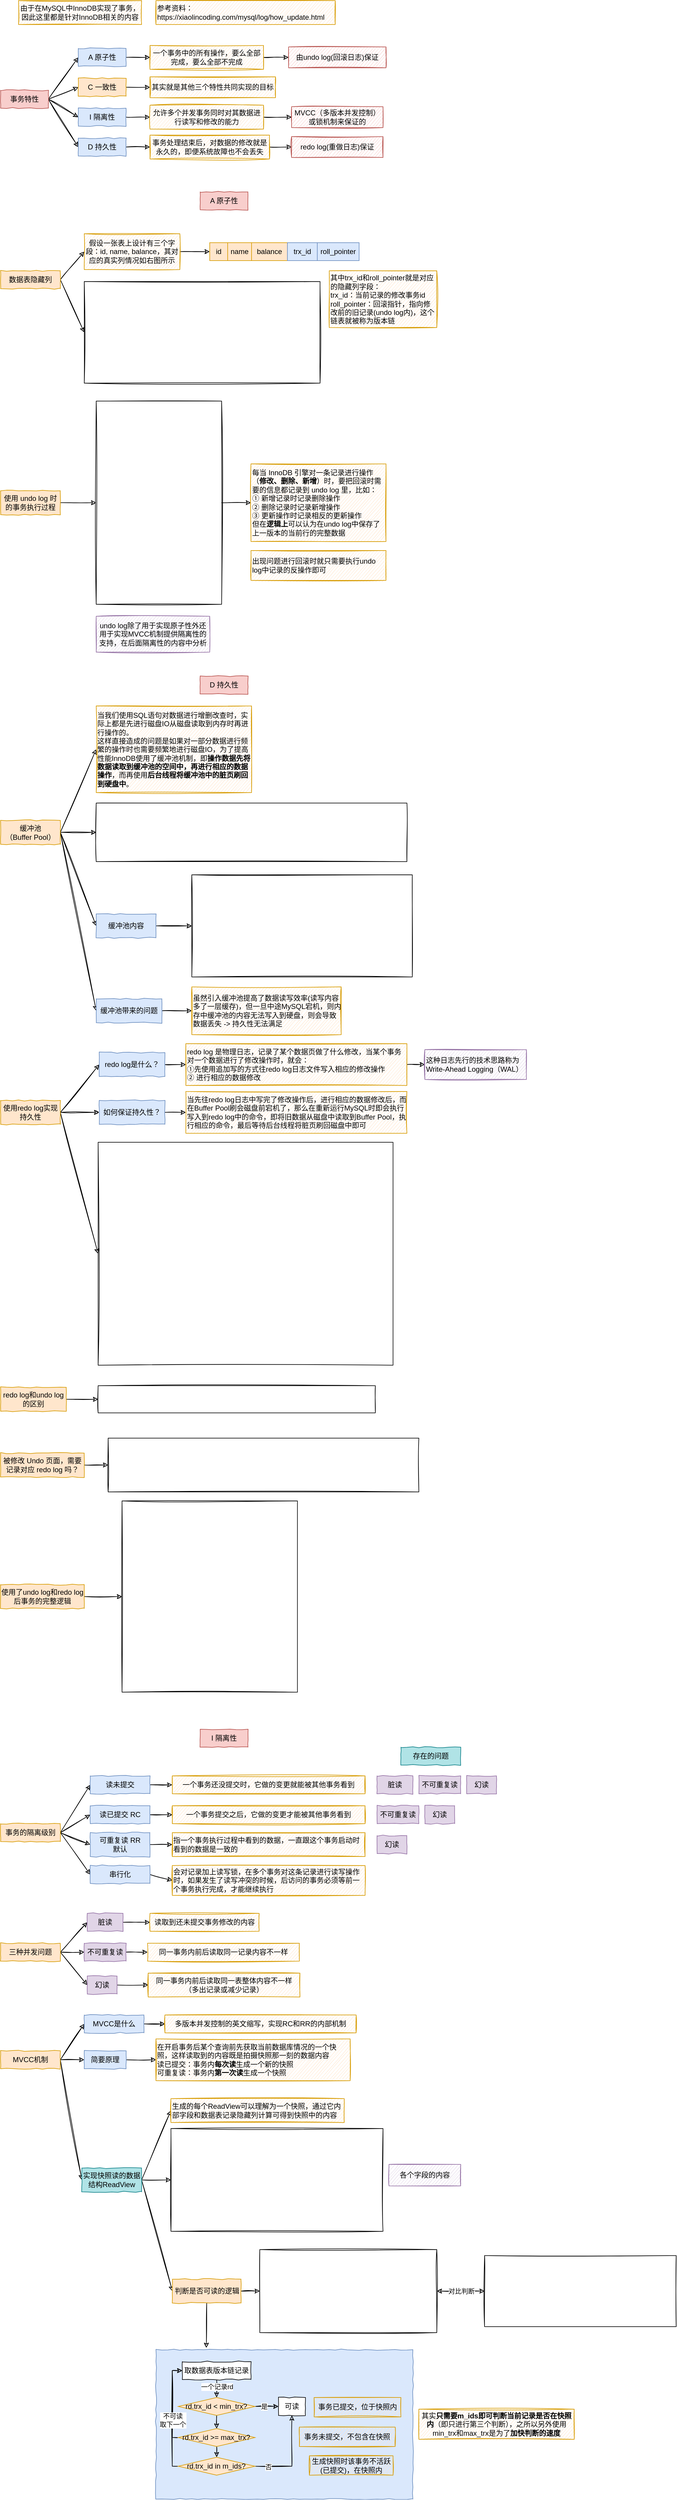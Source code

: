<mxfile>
    <diagram id="OZX5I6ocR80fXDLgr1LG" name="第 1 页">
        <mxGraphModel dx="968" dy="558" grid="1" gridSize="10" guides="1" tooltips="1" connect="1" arrows="1" fold="1" page="1" pageScale="1" pageWidth="827" pageHeight="1169" math="0" shadow="0">
            <root>
                <mxCell id="0"/>
                <mxCell id="1" parent="0"/>
                <mxCell id="164" value="" style="rounded=0;whiteSpace=wrap;html=1;comic=1;fillColor=#dae8fc;strokeColor=#6c8ebf;" vertex="1" parent="1">
                    <mxGeometry x="300" y="3960" width="430" height="250" as="geometry"/>
                </mxCell>
                <mxCell id="190" style="edgeStyle=orthogonalEdgeStyle;rounded=0;sketch=1;html=1;exitX=0;exitY=0.5;exitDx=0;exitDy=0;entryX=0;entryY=0.5;entryDx=0;entryDy=0;startArrow=none;startFill=0;" edge="1" parent="1" source="186" target="165">
                    <mxGeometry relative="1" as="geometry"/>
                </mxCell>
                <mxCell id="49" value="" style="shape=image;imageAspect=0;aspect=fixed;verticalLabelPosition=bottom;verticalAlign=top;comic=0;sketch=1;image=https://cdn.xiaolincoding.com/gh/xiaolincoder/mysql/how_update/%E7%89%88%E6%9C%AC%E9%93%BE.png;imageBorder=default;" vertex="1" parent="1">
                    <mxGeometry x="180" y="500" width="394.64" height="170" as="geometry"/>
                </mxCell>
                <mxCell id="8" style="edgeStyle=none;html=1;exitX=1;exitY=0.5;exitDx=0;exitDy=0;entryX=0;entryY=0.5;entryDx=0;entryDy=0;sketch=1;" edge="1" parent="1" source="2" target="4">
                    <mxGeometry relative="1" as="geometry"/>
                </mxCell>
                <mxCell id="9" style="edgeStyle=none;html=1;exitX=1;exitY=0.5;exitDx=0;exitDy=0;entryX=0;entryY=0.5;entryDx=0;entryDy=0;sketch=1;" edge="1" parent="1" source="2" target="5">
                    <mxGeometry relative="1" as="geometry"/>
                </mxCell>
                <mxCell id="10" style="edgeStyle=none;html=1;exitX=1;exitY=0.5;exitDx=0;exitDy=0;entryX=0;entryY=0.5;entryDx=0;entryDy=0;sketch=1;" edge="1" parent="1" source="2" target="6">
                    <mxGeometry relative="1" as="geometry"/>
                </mxCell>
                <mxCell id="11" style="edgeStyle=none;html=1;exitX=1;exitY=0.5;exitDx=0;exitDy=0;entryX=0;entryY=0.5;entryDx=0;entryDy=0;sketch=1;" edge="1" parent="1" source="2" target="7">
                    <mxGeometry relative="1" as="geometry"/>
                </mxCell>
                <mxCell id="2" value="事务特性" style="rounded=0;whiteSpace=wrap;html=1;comic=1;fillColor=#f8cecc;strokeColor=#b85450;" vertex="1" parent="1">
                    <mxGeometry x="40" y="180" width="80" height="30" as="geometry"/>
                </mxCell>
                <mxCell id="3" value="由于在MySQL中InnoDB实现了事务，因此这里都是针对InnoDB相关的内容" style="rounded=0;whiteSpace=wrap;html=1;comic=1;fillColor=#ffe6cc;strokeColor=#d79b00;sketch=1;" vertex="1" parent="1">
                    <mxGeometry x="70" y="30" width="206" height="40" as="geometry"/>
                </mxCell>
                <mxCell id="13" style="edgeStyle=none;html=1;exitX=1;exitY=0.5;exitDx=0;exitDy=0;entryX=0;entryY=0.5;entryDx=0;entryDy=0;sketch=1;" edge="1" parent="1" source="4" target="12">
                    <mxGeometry relative="1" as="geometry"/>
                </mxCell>
                <mxCell id="4" value="A 原子性" style="rounded=0;whiteSpace=wrap;html=1;comic=1;fillColor=#dae8fc;strokeColor=#6c8ebf;" vertex="1" parent="1">
                    <mxGeometry x="170" y="110" width="80" height="30" as="geometry"/>
                </mxCell>
                <mxCell id="17" style="edgeStyle=none;html=1;exitX=1;exitY=0.5;exitDx=0;exitDy=0;entryX=0;entryY=0.5;entryDx=0;entryDy=0;sketch=1;" edge="1" parent="1" source="5" target="16">
                    <mxGeometry relative="1" as="geometry"/>
                </mxCell>
                <mxCell id="5" value="C 一致性" style="rounded=0;whiteSpace=wrap;html=1;comic=1;fillColor=#ffe6cc;strokeColor=#d79b00;" vertex="1" parent="1">
                    <mxGeometry x="170" y="160" width="80" height="30" as="geometry"/>
                </mxCell>
                <mxCell id="19" style="edgeStyle=none;html=1;exitX=1;exitY=0.5;exitDx=0;exitDy=0;entryX=0;entryY=0.5;entryDx=0;entryDy=0;sketch=1;" edge="1" parent="1" source="6" target="18">
                    <mxGeometry relative="1" as="geometry"/>
                </mxCell>
                <mxCell id="6" value="I 隔离性" style="rounded=0;whiteSpace=wrap;html=1;comic=1;fillColor=#dae8fc;strokeColor=#6c8ebf;" vertex="1" parent="1">
                    <mxGeometry x="170" y="210" width="80" height="30" as="geometry"/>
                </mxCell>
                <mxCell id="23" style="edgeStyle=none;sketch=1;html=1;exitX=1;exitY=0.5;exitDx=0;exitDy=0;entryX=0;entryY=0.5;entryDx=0;entryDy=0;" edge="1" parent="1" source="7" target="22">
                    <mxGeometry relative="1" as="geometry"/>
                </mxCell>
                <mxCell id="7" value="D 持久性" style="rounded=0;whiteSpace=wrap;html=1;comic=1;fillColor=#dae8fc;strokeColor=#6c8ebf;" vertex="1" parent="1">
                    <mxGeometry x="170" y="260" width="80" height="30" as="geometry"/>
                </mxCell>
                <mxCell id="15" style="edgeStyle=none;html=1;exitX=1;exitY=0.5;exitDx=0;exitDy=0;entryX=0;entryY=0.5;entryDx=0;entryDy=0;sketch=1;" edge="1" parent="1" source="12" target="14">
                    <mxGeometry relative="1" as="geometry"/>
                </mxCell>
                <mxCell id="12" value="一个事务中的所有操作，要么全部完成，要么全部不完成" style="rounded=0;whiteSpace=wrap;html=1;comic=1;fillColor=#ffe6cc;strokeColor=#d79b00;sketch=1;" vertex="1" parent="1">
                    <mxGeometry x="290" y="105" width="190" height="40" as="geometry"/>
                </mxCell>
                <mxCell id="14" value="由undo log(回滚日志)保证" style="rounded=0;whiteSpace=wrap;html=1;comic=1;fillColor=#f8cecc;strokeColor=#b85450;sketch=1;" vertex="1" parent="1">
                    <mxGeometry x="522" y="107.5" width="163" height="35" as="geometry"/>
                </mxCell>
                <mxCell id="16" value="其实就是其他三个特性共同实现的目标" style="rounded=0;whiteSpace=wrap;html=1;comic=1;fillColor=#ffe6cc;strokeColor=#d79b00;sketch=1;" vertex="1" parent="1">
                    <mxGeometry x="290" y="157.5" width="210" height="35" as="geometry"/>
                </mxCell>
                <mxCell id="21" style="edgeStyle=none;sketch=1;html=1;exitX=1;exitY=0.5;exitDx=0;exitDy=0;entryX=0;entryY=0.5;entryDx=0;entryDy=0;" edge="1" parent="1" source="18" target="20">
                    <mxGeometry relative="1" as="geometry"/>
                </mxCell>
                <mxCell id="18" value="允许多个并发事务同时对其数据进行读写和修改的能力" style="rounded=0;whiteSpace=wrap;html=1;comic=1;fillColor=#ffe6cc;strokeColor=#d79b00;sketch=1;" vertex="1" parent="1">
                    <mxGeometry x="290" y="205" width="190" height="40" as="geometry"/>
                </mxCell>
                <mxCell id="20" value="MVCC（多版本并发控制） 或锁机制来保证的" style="rounded=0;whiteSpace=wrap;html=1;comic=1;fillColor=#f8cecc;strokeColor=#b85450;sketch=1;" vertex="1" parent="1">
                    <mxGeometry x="527" y="207.5" width="153" height="35" as="geometry"/>
                </mxCell>
                <mxCell id="25" style="edgeStyle=none;sketch=1;html=1;exitX=1;exitY=0.5;exitDx=0;exitDy=0;entryX=0;entryY=0.5;entryDx=0;entryDy=0;" edge="1" parent="1" source="22" target="24">
                    <mxGeometry relative="1" as="geometry"/>
                </mxCell>
                <mxCell id="22" value="事务处理结束后，对数据的修改就是永久的，即便系统故障也不会丢失" style="rounded=0;whiteSpace=wrap;html=1;comic=1;fillColor=#ffe6cc;strokeColor=#d79b00;sketch=1;" vertex="1" parent="1">
                    <mxGeometry x="290" y="255" width="200" height="40" as="geometry"/>
                </mxCell>
                <mxCell id="24" value="redo log(重做日志)保证" style="rounded=0;whiteSpace=wrap;html=1;comic=1;fillColor=#f8cecc;strokeColor=#b85450;sketch=1;" vertex="1" parent="1">
                    <mxGeometry x="527" y="257.5" width="153" height="35" as="geometry"/>
                </mxCell>
                <mxCell id="27" value="A 原子性" style="rounded=0;whiteSpace=wrap;html=1;comic=1;fillColor=#f8cecc;strokeColor=#b85450;" vertex="1" parent="1">
                    <mxGeometry x="374" y="350" width="80" height="30" as="geometry"/>
                </mxCell>
                <mxCell id="30" style="edgeStyle=none;sketch=1;html=1;exitX=1;exitY=0.5;exitDx=0;exitDy=0;entryX=0;entryY=0.5;entryDx=0;entryDy=0;" edge="1" parent="1" source="28" target="29">
                    <mxGeometry relative="1" as="geometry"/>
                </mxCell>
                <mxCell id="50" style="edgeStyle=none;sketch=1;html=1;exitX=1;exitY=0.5;exitDx=0;exitDy=0;entryX=0;entryY=0.5;entryDx=0;entryDy=0;" edge="1" parent="1" source="28" target="49">
                    <mxGeometry relative="1" as="geometry"/>
                </mxCell>
                <mxCell id="28" value="数据表隐藏列" style="rounded=0;whiteSpace=wrap;html=1;comic=1;fillColor=#ffe6cc;strokeColor=#d79b00;" vertex="1" parent="1">
                    <mxGeometry x="40" y="482" width="100" height="30" as="geometry"/>
                </mxCell>
                <mxCell id="37" style="edgeStyle=none;sketch=1;html=1;exitX=1;exitY=0.5;exitDx=0;exitDy=0;entryX=0;entryY=0.5;entryDx=0;entryDy=0;" edge="1" parent="1" source="29" target="32">
                    <mxGeometry relative="1" as="geometry"/>
                </mxCell>
                <mxCell id="29" value="假设一张表上设计有三个字段：id, name, balance，其对应的真实列情况如右图所示" style="rounded=0;whiteSpace=wrap;html=1;comic=1;fillColor=#ffe6cc;strokeColor=#d79b00;sketch=1;" vertex="1" parent="1">
                    <mxGeometry x="180" y="420" width="160" height="60" as="geometry"/>
                </mxCell>
                <mxCell id="38" value="其中trx_id和roll_pointer就是对应的隐藏列字段：&lt;br&gt;trx_id：当前记录的修改事务id&lt;br&gt;roll_pointer：回滚指针，指向修改前的旧记录(undo log内)，这个链表就被称为版本链" style="rounded=0;whiteSpace=wrap;html=1;comic=1;fillColor=#ffe6cc;strokeColor=#d79b00;sketch=1;align=left;" vertex="1" parent="1">
                    <mxGeometry x="590" y="482" width="180" height="95" as="geometry"/>
                </mxCell>
                <mxCell id="39" value="" style="group" vertex="1" connectable="0" parent="1">
                    <mxGeometry x="390" y="435" width="250" height="30" as="geometry"/>
                </mxCell>
                <mxCell id="31" value="" style="rounded=0;whiteSpace=wrap;html=1;comic=0;" vertex="1" parent="39">
                    <mxGeometry width="250" height="30" as="geometry"/>
                </mxCell>
                <mxCell id="32" value="id" style="rounded=0;whiteSpace=wrap;html=1;comic=0;fillColor=#ffe6cc;strokeColor=#d79b00;" vertex="1" parent="39">
                    <mxGeometry width="30" height="30" as="geometry"/>
                </mxCell>
                <mxCell id="33" value="name" style="rounded=0;whiteSpace=wrap;html=1;comic=0;fillColor=#ffe6cc;strokeColor=#d79b00;" vertex="1" parent="39">
                    <mxGeometry x="30" width="40" height="30" as="geometry"/>
                </mxCell>
                <mxCell id="34" value="balance" style="rounded=0;whiteSpace=wrap;html=1;comic=0;fillColor=#ffe6cc;strokeColor=#d79b00;" vertex="1" parent="39">
                    <mxGeometry x="70" width="60" height="30" as="geometry"/>
                </mxCell>
                <mxCell id="35" value="trx_id" style="rounded=0;whiteSpace=wrap;html=1;comic=0;fillColor=#dae8fc;strokeColor=#6c8ebf;" vertex="1" parent="39">
                    <mxGeometry x="130" width="50" height="30" as="geometry"/>
                </mxCell>
                <mxCell id="36" value="roll_pointer" style="rounded=0;whiteSpace=wrap;html=1;comic=0;fillColor=#dae8fc;strokeColor=#6c8ebf;" vertex="1" parent="39">
                    <mxGeometry x="180" width="70" height="30" as="geometry"/>
                </mxCell>
                <mxCell id="55" style="edgeStyle=none;sketch=1;html=1;exitX=1;exitY=0.5;exitDx=0;exitDy=0;entryX=0;entryY=0.5;entryDx=0;entryDy=0;" edge="1" parent="1" source="47" target="54">
                    <mxGeometry relative="1" as="geometry"/>
                </mxCell>
                <mxCell id="47" value="" style="shape=image;imageAspect=0;aspect=fixed;verticalLabelPosition=bottom;verticalAlign=top;comic=0;sketch=1;image=https://codereaper-image-bed.oss-cn-shenzhen.aliyuncs.com/img/image-20220721004758597.png;imageBorder=default;" vertex="1" parent="1">
                    <mxGeometry x="200" y="700" width="209.88" height="340" as="geometry"/>
                </mxCell>
                <mxCell id="52" style="edgeStyle=none;sketch=1;html=1;exitX=1;exitY=0.5;exitDx=0;exitDy=0;entryX=0;entryY=0.5;entryDx=0;entryDy=0;" edge="1" parent="1" source="51" target="47">
                    <mxGeometry relative="1" as="geometry"/>
                </mxCell>
                <mxCell id="51" value="使用 undo log 时的事务执行过程" style="rounded=0;whiteSpace=wrap;html=1;comic=1;fillColor=#ffe6cc;strokeColor=#d79b00;" vertex="1" parent="1">
                    <mxGeometry x="40" y="850" width="100" height="40" as="geometry"/>
                </mxCell>
                <mxCell id="53" value="参考资料：https://xiaolincoding.com/mysql/log/how_update.html" style="rounded=0;whiteSpace=wrap;html=1;comic=1;fillColor=#ffe6cc;strokeColor=#d79b00;sketch=1;align=left;" vertex="1" parent="1">
                    <mxGeometry x="300" y="30" width="300" height="40" as="geometry"/>
                </mxCell>
                <mxCell id="54" value="每当 InnoDB 引擎对一条记录进行操作（&lt;b&gt;修改、删除、新增&lt;/b&gt;）时，要把回滚时需要的信息都记录到 undo log 里，比如：&lt;br&gt;① 新增记录时记录删除操作&lt;br&gt;② 删除记录时记录新增操作&lt;br&gt;③ 更新操作时记录相反的更新操作&lt;br&gt;但在&lt;b&gt;逻辑上&lt;/b&gt;可以认为在undo log中保存了上一版本的当前行的完整数据" style="rounded=0;whiteSpace=wrap;html=1;comic=1;fillColor=#ffe6cc;strokeColor=#d79b00;sketch=1;align=left;" vertex="1" parent="1">
                    <mxGeometry x="459" y="805" width="226" height="130" as="geometry"/>
                </mxCell>
                <mxCell id="56" value="出现问题进行回滚时就只需要执行undo log中记录的反操作即可" style="rounded=0;whiteSpace=wrap;html=1;comic=1;fillColor=#ffe6cc;strokeColor=#d79b00;sketch=1;align=left;" vertex="1" parent="1">
                    <mxGeometry x="459" y="950" width="226" height="50" as="geometry"/>
                </mxCell>
                <mxCell id="57" value="undo log除了用于实现原子性外还用于实现MVCC机制提供隔离性的支持，在后面隔离性的内容中分析" style="rounded=0;whiteSpace=wrap;html=1;comic=1;fillColor=#e1d5e7;strokeColor=#9673a6;sketch=1;" vertex="1" parent="1">
                    <mxGeometry x="200" y="1060" width="190" height="60" as="geometry"/>
                </mxCell>
                <mxCell id="58" value="D 持久性" style="rounded=0;whiteSpace=wrap;html=1;comic=1;fillColor=#f8cecc;strokeColor=#b85450;" vertex="1" parent="1">
                    <mxGeometry x="374" y="1160" width="80" height="30" as="geometry"/>
                </mxCell>
                <mxCell id="61" style="edgeStyle=none;sketch=1;html=1;exitX=1;exitY=0.5;exitDx=0;exitDy=0;entryX=0;entryY=0.5;entryDx=0;entryDy=0;" edge="1" parent="1" source="59" target="60">
                    <mxGeometry relative="1" as="geometry"/>
                </mxCell>
                <mxCell id="63" style="edgeStyle=none;sketch=1;html=1;exitX=1;exitY=0.5;exitDx=0;exitDy=0;entryX=0;entryY=0.5;entryDx=0;entryDy=0;" edge="1" parent="1" source="59" target="62">
                    <mxGeometry relative="1" as="geometry"/>
                </mxCell>
                <mxCell id="66" style="edgeStyle=none;sketch=1;html=1;exitX=1;exitY=0.5;exitDx=0;exitDy=0;entryX=0;entryY=0.5;entryDx=0;entryDy=0;" edge="1" parent="1" source="59" target="67">
                    <mxGeometry relative="1" as="geometry">
                        <mxPoint x="200" y="1578" as="targetPoint"/>
                    </mxGeometry>
                </mxCell>
                <mxCell id="71" style="edgeStyle=none;sketch=1;html=1;exitX=1;exitY=0.5;exitDx=0;exitDy=0;entryX=0;entryY=0.5;entryDx=0;entryDy=0;" edge="1" parent="1" source="59" target="70">
                    <mxGeometry relative="1" as="geometry"/>
                </mxCell>
                <mxCell id="59" value="缓冲池&lt;br&gt;（Buffer Pool）" style="rounded=0;whiteSpace=wrap;html=1;comic=1;fillColor=#ffe6cc;strokeColor=#d79b00;" vertex="1" parent="1">
                    <mxGeometry x="40" y="1401.5" width="100" height="40" as="geometry"/>
                </mxCell>
                <mxCell id="60" value="当我们使用SQL语句对数据进行增删改查时，实际上都是先进行磁盘IO从磁盘读取到内存时再进行操作的。&lt;br&gt;这样直接造成的问题是如果对一部分数据进行频繁的操作时也需要频繁地进行磁盘IO，为了提高性能InnoDB使用了缓冲池机制，即&lt;b&gt;操作数据先将数据读取到缓冲池的空间中，再进行相应的数据操作&lt;/b&gt;，而再使用&lt;b&gt;后台线程将缓冲池中的脏页刷回到硬盘中&lt;/b&gt;。" style="rounded=0;whiteSpace=wrap;html=1;comic=1;fillColor=#ffe6cc;strokeColor=#d79b00;align=left;sketch=1;" vertex="1" parent="1">
                    <mxGeometry x="200" y="1210" width="260" height="145" as="geometry"/>
                </mxCell>
                <mxCell id="62" value="" style="shape=image;imageAspect=0;aspect=fixed;verticalLabelPosition=bottom;verticalAlign=top;comic=0;sketch=1;image=https://codereaper-image-bed.oss-cn-shenzhen.aliyuncs.com/img/image-20220721011044182.png;imageBorder=default;" vertex="1" parent="1">
                    <mxGeometry x="200" y="1372.5" width="520" height="98" as="geometry"/>
                </mxCell>
                <mxCell id="69" style="edgeStyle=none;sketch=1;html=1;exitX=1;exitY=0.5;exitDx=0;exitDy=0;entryX=0;entryY=0.5;entryDx=0;entryDy=0;" edge="1" parent="1" source="67" target="68">
                    <mxGeometry relative="1" as="geometry"/>
                </mxCell>
                <mxCell id="67" value="缓冲池内容" style="rounded=0;whiteSpace=wrap;html=1;comic=1;fillColor=#dae8fc;strokeColor=#6c8ebf;" vertex="1" parent="1">
                    <mxGeometry x="200" y="1558" width="100" height="40" as="geometry"/>
                </mxCell>
                <mxCell id="68" value="" style="shape=image;imageAspect=0;aspect=fixed;verticalLabelPosition=bottom;verticalAlign=top;comic=0;sketch=1;image=https://codereaper-image-bed.oss-cn-shenzhen.aliyuncs.com/img/image-20220721011521886.png;imageBorder=default;" vertex="1" parent="1">
                    <mxGeometry x="360" y="1492.5" width="368.96" height="171" as="geometry"/>
                </mxCell>
                <mxCell id="73" style="edgeStyle=none;sketch=1;html=1;exitX=1;exitY=0.5;exitDx=0;exitDy=0;entryX=0;entryY=0.5;entryDx=0;entryDy=0;" edge="1" parent="1" source="70" target="72">
                    <mxGeometry relative="1" as="geometry"/>
                </mxCell>
                <mxCell id="70" value="缓冲池带来的问题" style="rounded=0;whiteSpace=wrap;html=1;comic=1;fillColor=#dae8fc;strokeColor=#6c8ebf;" vertex="1" parent="1">
                    <mxGeometry x="200" y="1700" width="110" height="40" as="geometry"/>
                </mxCell>
                <mxCell id="72" value="虽然引入缓冲池提高了数据读写效率(读写内容多了一层缓存)，但一旦中途MySQL宕机，则内存中缓冲池的内容无法写入到硬盘，则会导致数据丢失 -&amp;gt; 持久性无法满足" style="rounded=0;whiteSpace=wrap;html=1;comic=1;fillColor=#ffe6cc;strokeColor=#d79b00;align=left;sketch=1;" vertex="1" parent="1">
                    <mxGeometry x="360" y="1680" width="250" height="80" as="geometry"/>
                </mxCell>
                <mxCell id="76" style="edgeStyle=none;sketch=1;html=1;exitX=1;exitY=0.5;exitDx=0;exitDy=0;entryX=0;entryY=0.5;entryDx=0;entryDy=0;" edge="1" parent="1" source="74" target="75">
                    <mxGeometry relative="1" as="geometry"/>
                </mxCell>
                <mxCell id="80" style="edgeStyle=none;sketch=1;html=1;exitX=1;exitY=0.5;exitDx=0;exitDy=0;entryX=0;entryY=0.5;entryDx=0;entryDy=0;" edge="1" parent="1" source="74" target="79">
                    <mxGeometry relative="1" as="geometry"/>
                </mxCell>
                <mxCell id="88" style="edgeStyle=none;sketch=1;html=1;exitX=1;exitY=0.5;exitDx=0;exitDy=0;entryX=0;entryY=0.5;entryDx=0;entryDy=0;" edge="1" parent="1" source="74" target="86">
                    <mxGeometry relative="1" as="geometry"/>
                </mxCell>
                <mxCell id="74" value="使用redo log实现持久性" style="rounded=0;whiteSpace=wrap;html=1;comic=1;fillColor=#ffe6cc;strokeColor=#d79b00;" vertex="1" parent="1">
                    <mxGeometry x="40" y="1870" width="100" height="40" as="geometry"/>
                </mxCell>
                <mxCell id="78" style="edgeStyle=none;sketch=1;html=1;exitX=1;exitY=0.5;exitDx=0;exitDy=0;entryX=0;entryY=0.5;entryDx=0;entryDy=0;" edge="1" parent="1" source="75" target="77">
                    <mxGeometry relative="1" as="geometry"/>
                </mxCell>
                <mxCell id="75" value="redo log是什么？" style="rounded=0;whiteSpace=wrap;html=1;comic=1;fillColor=#dae8fc;strokeColor=#6c8ebf;" vertex="1" parent="1">
                    <mxGeometry x="205" y="1790" width="110" height="40" as="geometry"/>
                </mxCell>
                <mxCell id="97" style="edgeStyle=none;sketch=1;html=1;exitX=1;exitY=0.5;exitDx=0;exitDy=0;entryX=0;entryY=0.5;entryDx=0;entryDy=0;" edge="1" parent="1" source="77" target="96">
                    <mxGeometry relative="1" as="geometry"/>
                </mxCell>
                <mxCell id="77" value="redo log 是物理日志，记录了某个数据页做了什么修改，当某个事务对一个数据进行了修改操作时，就会：&lt;br&gt;①先使用追加写的方式往redo log日志文件写入相应的修改操作&lt;br&gt;② 进行相应的数据修改" style="rounded=0;whiteSpace=wrap;html=1;comic=1;fillColor=#ffe6cc;strokeColor=#d79b00;sketch=1;align=left;" vertex="1" parent="1">
                    <mxGeometry x="350" y="1775" width="370" height="70" as="geometry"/>
                </mxCell>
                <mxCell id="82" style="edgeStyle=none;sketch=1;html=1;exitX=1;exitY=0.5;exitDx=0;exitDy=0;entryX=0;entryY=0.5;entryDx=0;entryDy=0;" edge="1" parent="1" source="79" target="81">
                    <mxGeometry relative="1" as="geometry"/>
                </mxCell>
                <mxCell id="79" value="如何保证持久性？" style="rounded=0;whiteSpace=wrap;html=1;comic=1;fillColor=#dae8fc;strokeColor=#6c8ebf;" vertex="1" parent="1">
                    <mxGeometry x="205" y="1870" width="110" height="40" as="geometry"/>
                </mxCell>
                <mxCell id="81" value="当先往redo log日志中写完了修改操作后，进行相应的数据修改后，而在Buffer Pool刷会磁盘前宕机了，那么在重新运行MySQL时即会执行写入到redo log中的命令，即将旧数据从磁盘中读取到Buffer Pool，执行相应的命令，最后等待后台线程将脏页刷回磁盘中即可" style="rounded=0;whiteSpace=wrap;html=1;comic=1;fillColor=#ffe6cc;strokeColor=#d79b00;sketch=1;align=left;" vertex="1" parent="1">
                    <mxGeometry x="350" y="1855" width="370" height="70" as="geometry"/>
                </mxCell>
                <mxCell id="86" value="" style="shape=image;imageAspect=0;aspect=fixed;verticalLabelPosition=bottom;verticalAlign=top;comic=0;sketch=1;image=https://codereaper-image-bed.oss-cn-shenzhen.aliyuncs.com/img/image-20220721012821093.png;imageBorder=default;" vertex="1" parent="1">
                    <mxGeometry x="203.23" y="1940" width="493.54" height="373" as="geometry"/>
                </mxCell>
                <mxCell id="92" style="edgeStyle=none;sketch=1;html=1;exitX=1;exitY=0.5;exitDx=0;exitDy=0;entryX=0;entryY=0.5;entryDx=0;entryDy=0;" edge="1" parent="1" source="89" target="91">
                    <mxGeometry relative="1" as="geometry"/>
                </mxCell>
                <mxCell id="89" value="redo log和undo log的区别" style="rounded=0;whiteSpace=wrap;html=1;comic=1;fillColor=#ffe6cc;strokeColor=#d79b00;" vertex="1" parent="1">
                    <mxGeometry x="40" y="2350" width="110" height="40" as="geometry"/>
                </mxCell>
                <mxCell id="91" value="" style="shape=image;imageAspect=0;aspect=fixed;verticalLabelPosition=bottom;verticalAlign=top;comic=0;sketch=1;image=https://codereaper-image-bed.oss-cn-shenzhen.aliyuncs.com/img/image-20220721013224116.png;imageBorder=default;" vertex="1" parent="1">
                    <mxGeometry x="203.23" y="2347.25" width="463.92" height="45.5" as="geometry"/>
                </mxCell>
                <mxCell id="95" style="edgeStyle=none;sketch=1;html=1;exitX=1;exitY=0.5;exitDx=0;exitDy=0;entryX=0;entryY=0.5;entryDx=0;entryDy=0;" edge="1" parent="1" source="93" target="94">
                    <mxGeometry relative="1" as="geometry"/>
                </mxCell>
                <mxCell id="93" value="被修改 Undo 页面，需要记录对应 redo log 吗？" style="rounded=0;whiteSpace=wrap;html=1;comic=1;fillColor=#ffe6cc;strokeColor=#d79b00;" vertex="1" parent="1">
                    <mxGeometry x="40" y="2460" width="140" height="40" as="geometry"/>
                </mxCell>
                <mxCell id="94" value="" style="shape=image;imageAspect=0;aspect=fixed;verticalLabelPosition=bottom;verticalAlign=top;comic=0;sketch=1;image=https://codereaper-image-bed.oss-cn-shenzhen.aliyuncs.com/img/image-20220721013447257.png;imageBorder=default;" vertex="1" parent="1">
                    <mxGeometry x="220" y="2435" width="520" height="90" as="geometry"/>
                </mxCell>
                <mxCell id="96" value="这种日志先行的技术思路称为Write-Ahead Logging（WAL）" style="rounded=0;whiteSpace=wrap;html=1;comic=1;fillColor=#e1d5e7;strokeColor=#9673a6;sketch=1;align=left;" vertex="1" parent="1">
                    <mxGeometry x="750" y="1785" width="170" height="50" as="geometry"/>
                </mxCell>
                <mxCell id="98" value="" style="shape=image;imageAspect=0;aspect=fixed;verticalLabelPosition=bottom;verticalAlign=top;comic=0;sketch=1;image=https://codereaper-image-bed.oss-cn-shenzhen.aliyuncs.com/img/image-20220721013740082.png;imageBorder=default;" vertex="1" parent="1">
                    <mxGeometry x="243.24" y="2540" width="293.53" height="320" as="geometry"/>
                </mxCell>
                <mxCell id="100" style="edgeStyle=none;sketch=1;html=1;exitX=1;exitY=0.5;exitDx=0;exitDy=0;entryX=0;entryY=0.5;entryDx=0;entryDy=0;" edge="1" parent="1" source="99" target="98">
                    <mxGeometry relative="1" as="geometry"/>
                </mxCell>
                <mxCell id="99" value="使用了undo log和redo log后事务的完整逻辑" style="rounded=0;whiteSpace=wrap;html=1;comic=1;fillColor=#ffe6cc;strokeColor=#d79b00;" vertex="1" parent="1">
                    <mxGeometry x="40" y="2680" width="140" height="40" as="geometry"/>
                </mxCell>
                <mxCell id="101" value="I 隔离性" style="rounded=0;whiteSpace=wrap;html=1;comic=1;fillColor=#f8cecc;strokeColor=#b85450;" vertex="1" parent="1">
                    <mxGeometry x="374" y="2922" width="80" height="30" as="geometry"/>
                </mxCell>
                <mxCell id="107" style="edgeStyle=none;sketch=1;html=1;exitX=1;exitY=0.5;exitDx=0;exitDy=0;entryX=0;entryY=0.5;entryDx=0;entryDy=0;" edge="1" parent="1" source="102" target="103">
                    <mxGeometry relative="1" as="geometry"/>
                </mxCell>
                <mxCell id="108" style="edgeStyle=none;sketch=1;html=1;exitX=1;exitY=0.5;exitDx=0;exitDy=0;entryX=0;entryY=0.5;entryDx=0;entryDy=0;" edge="1" parent="1" source="102" target="104">
                    <mxGeometry relative="1" as="geometry"/>
                </mxCell>
                <mxCell id="109" style="edgeStyle=none;sketch=1;html=1;exitX=1;exitY=0.5;exitDx=0;exitDy=0;entryX=0;entryY=0.5;entryDx=0;entryDy=0;" edge="1" parent="1" source="102" target="105">
                    <mxGeometry relative="1" as="geometry"/>
                </mxCell>
                <mxCell id="110" style="edgeStyle=none;sketch=1;html=1;exitX=1;exitY=0.5;exitDx=0;exitDy=0;entryX=0;entryY=0.5;entryDx=0;entryDy=0;" edge="1" parent="1" source="102" target="106">
                    <mxGeometry relative="1" as="geometry"/>
                </mxCell>
                <mxCell id="102" value="&lt;div&gt;事务的隔离级别&lt;/div&gt;" style="rounded=0;whiteSpace=wrap;html=1;comic=1;fillColor=#ffe6cc;strokeColor=#d79b00;" vertex="1" parent="1">
                    <mxGeometry x="40" y="3080" width="100" height="30" as="geometry"/>
                </mxCell>
                <mxCell id="112" style="edgeStyle=none;sketch=1;html=1;exitX=1;exitY=0.5;exitDx=0;exitDy=0;entryX=0;entryY=0.5;entryDx=0;entryDy=0;" edge="1" parent="1" source="103" target="111">
                    <mxGeometry relative="1" as="geometry"/>
                </mxCell>
                <mxCell id="103" value="&lt;div&gt;读未提交&lt;/div&gt;" style="rounded=0;whiteSpace=wrap;html=1;comic=1;fillColor=#dae8fc;strokeColor=#6c8ebf;" vertex="1" parent="1">
                    <mxGeometry x="190" y="3000" width="100" height="30" as="geometry"/>
                </mxCell>
                <mxCell id="114" style="edgeStyle=none;sketch=1;html=1;exitX=1;exitY=0.5;exitDx=0;exitDy=0;entryX=0;entryY=0.5;entryDx=0;entryDy=0;" edge="1" parent="1" source="104" target="113">
                    <mxGeometry relative="1" as="geometry"/>
                </mxCell>
                <mxCell id="104" value="&lt;div&gt;读已提交 RC&lt;/div&gt;" style="rounded=0;whiteSpace=wrap;html=1;comic=1;fillColor=#dae8fc;strokeColor=#6c8ebf;" vertex="1" parent="1">
                    <mxGeometry x="190" y="3050" width="100" height="30" as="geometry"/>
                </mxCell>
                <mxCell id="116" style="edgeStyle=none;sketch=1;html=1;exitX=1;exitY=0.5;exitDx=0;exitDy=0;entryX=0;entryY=0.5;entryDx=0;entryDy=0;" edge="1" parent="1" source="105" target="115">
                    <mxGeometry relative="1" as="geometry"/>
                </mxCell>
                <mxCell id="105" value="&lt;div&gt;可重复读 RR&lt;/div&gt;&lt;div&gt;默认&lt;/div&gt;" style="rounded=0;whiteSpace=wrap;html=1;comic=1;fillColor=#dae8fc;strokeColor=#6c8ebf;" vertex="1" parent="1">
                    <mxGeometry x="190" y="3095" width="100" height="40" as="geometry"/>
                </mxCell>
                <mxCell id="118" style="edgeStyle=none;sketch=1;html=1;exitX=1;exitY=0.5;exitDx=0;exitDy=0;entryX=0;entryY=0.5;entryDx=0;entryDy=0;" edge="1" parent="1" source="106" target="117">
                    <mxGeometry relative="1" as="geometry"/>
                </mxCell>
                <mxCell id="106" value="串行化" style="rounded=0;whiteSpace=wrap;html=1;comic=1;fillColor=#dae8fc;strokeColor=#6c8ebf;" vertex="1" parent="1">
                    <mxGeometry x="190" y="3150" width="100" height="30" as="geometry"/>
                </mxCell>
                <mxCell id="111" value="&lt;div&gt;一个事务还没提交时，它做的变更就能被其他事务看到&lt;/div&gt;" style="rounded=0;whiteSpace=wrap;html=1;comic=1;fillColor=#ffe6cc;strokeColor=#d79b00;sketch=1;" vertex="1" parent="1">
                    <mxGeometry x="327.32" y="3000" width="322.68" height="30" as="geometry"/>
                </mxCell>
                <mxCell id="113" value="&lt;div&gt;一个事务提交之后，它做的变更才能被其他事务看到&lt;/div&gt;" style="rounded=0;whiteSpace=wrap;html=1;comic=1;fillColor=#ffe6cc;strokeColor=#d79b00;sketch=1;" vertex="1" parent="1">
                    <mxGeometry x="327.32" y="3050" width="322.68" height="30" as="geometry"/>
                </mxCell>
                <mxCell id="115" value="&lt;div&gt;指一个事务执行过程中看到的数据，一直跟这个事务启动时看到的数据是一致的&lt;/div&gt;" style="rounded=0;whiteSpace=wrap;html=1;comic=1;fillColor=#ffe6cc;strokeColor=#d79b00;sketch=1;align=left;" vertex="1" parent="1">
                    <mxGeometry x="327.32" y="3095" width="322.68" height="40" as="geometry"/>
                </mxCell>
                <mxCell id="117" value="&lt;div&gt;会对记录加上读写锁，在多个事务对这条记录进行读写操作时，如果发生了读写冲突的时候，后访问的事务必须等前一个事务执行完成，才能继续执行&lt;/div&gt;" style="rounded=0;whiteSpace=wrap;html=1;comic=1;fillColor=#ffe6cc;strokeColor=#d79b00;sketch=1;align=left;" vertex="1" parent="1">
                    <mxGeometry x="327.32" y="3150" width="322.68" height="50" as="geometry"/>
                </mxCell>
                <mxCell id="119" value="&lt;div&gt;存在的问题&lt;/div&gt;" style="rounded=0;whiteSpace=wrap;html=1;comic=1;fillColor=#b0e3e6;strokeColor=#0e8088;" vertex="1" parent="1">
                    <mxGeometry x="710" y="2952" width="100" height="30" as="geometry"/>
                </mxCell>
                <mxCell id="120" value="&lt;div&gt;脏读&lt;/div&gt;" style="rounded=0;whiteSpace=wrap;html=1;comic=1;fillColor=#e1d5e7;strokeColor=#9673a6;" vertex="1" parent="1">
                    <mxGeometry x="670" y="3000" width="60" height="30" as="geometry"/>
                </mxCell>
                <mxCell id="121" value="&lt;div&gt;不可重复读&lt;/div&gt;" style="rounded=0;whiteSpace=wrap;html=1;comic=1;fillColor=#e1d5e7;strokeColor=#9673a6;" vertex="1" parent="1">
                    <mxGeometry x="740" y="3000" width="70" height="30" as="geometry"/>
                </mxCell>
                <mxCell id="122" value="&lt;div&gt;幻读&lt;/div&gt;" style="rounded=0;whiteSpace=wrap;html=1;comic=1;fillColor=#e1d5e7;strokeColor=#9673a6;" vertex="1" parent="1">
                    <mxGeometry x="820" y="3000" width="50" height="30" as="geometry"/>
                </mxCell>
                <mxCell id="124" value="&lt;div&gt;不可重复读&lt;/div&gt;" style="rounded=0;whiteSpace=wrap;html=1;comic=1;fillColor=#e1d5e7;strokeColor=#9673a6;" vertex="1" parent="1">
                    <mxGeometry x="670" y="3050" width="70" height="30" as="geometry"/>
                </mxCell>
                <mxCell id="125" value="&lt;div&gt;幻读&lt;/div&gt;" style="rounded=0;whiteSpace=wrap;html=1;comic=1;fillColor=#e1d5e7;strokeColor=#9673a6;" vertex="1" parent="1">
                    <mxGeometry x="750" y="3050" width="50" height="30" as="geometry"/>
                </mxCell>
                <mxCell id="126" value="&lt;div&gt;幻读&lt;/div&gt;" style="rounded=0;whiteSpace=wrap;html=1;comic=1;fillColor=#e1d5e7;strokeColor=#9673a6;" vertex="1" parent="1">
                    <mxGeometry x="670" y="3100" width="50" height="30" as="geometry"/>
                </mxCell>
                <mxCell id="131" style="edgeStyle=none;sketch=1;html=1;exitX=1;exitY=0.5;exitDx=0;exitDy=0;entryX=0;entryY=0.5;entryDx=0;entryDy=0;" edge="1" parent="1" source="127" target="128">
                    <mxGeometry relative="1" as="geometry"/>
                </mxCell>
                <mxCell id="132" style="edgeStyle=none;sketch=1;html=1;exitX=1;exitY=0.5;exitDx=0;exitDy=0;entryX=0;entryY=0.5;entryDx=0;entryDy=0;" edge="1" parent="1" source="127" target="129">
                    <mxGeometry relative="1" as="geometry"/>
                </mxCell>
                <mxCell id="133" style="edgeStyle=none;sketch=1;html=1;exitX=1;exitY=0.5;exitDx=0;exitDy=0;entryX=0;entryY=0.5;entryDx=0;entryDy=0;" edge="1" parent="1" source="127" target="130">
                    <mxGeometry relative="1" as="geometry"/>
                </mxCell>
                <mxCell id="127" value="&lt;div&gt;三种并发问题&lt;/div&gt;" style="rounded=0;whiteSpace=wrap;html=1;comic=1;fillColor=#ffe6cc;strokeColor=#d79b00;" vertex="1" parent="1">
                    <mxGeometry x="40" y="3280" width="100" height="30" as="geometry"/>
                </mxCell>
                <mxCell id="135" style="edgeStyle=none;sketch=1;html=1;exitX=1;exitY=0.5;exitDx=0;exitDy=0;entryX=0;entryY=0.5;entryDx=0;entryDy=0;" edge="1" parent="1" source="128" target="134">
                    <mxGeometry relative="1" as="geometry"/>
                </mxCell>
                <mxCell id="128" value="&lt;div&gt;脏读&lt;/div&gt;" style="rounded=0;whiteSpace=wrap;html=1;comic=1;fillColor=#e1d5e7;strokeColor=#9673a6;" vertex="1" parent="1">
                    <mxGeometry x="185" y="3230" width="60" height="30" as="geometry"/>
                </mxCell>
                <mxCell id="137" style="edgeStyle=none;sketch=1;html=1;exitX=1;exitY=0.5;exitDx=0;exitDy=0;entryX=0;entryY=0.5;entryDx=0;entryDy=0;" edge="1" parent="1" source="129" target="136">
                    <mxGeometry relative="1" as="geometry"/>
                </mxCell>
                <mxCell id="129" value="&lt;div&gt;不可重复读&lt;/div&gt;" style="rounded=0;whiteSpace=wrap;html=1;comic=1;fillColor=#e1d5e7;strokeColor=#9673a6;" vertex="1" parent="1">
                    <mxGeometry x="180" y="3280" width="70" height="30" as="geometry"/>
                </mxCell>
                <mxCell id="139" style="edgeStyle=none;sketch=1;html=1;exitX=1;exitY=0.5;exitDx=0;exitDy=0;entryX=0;entryY=0.5;entryDx=0;entryDy=0;" edge="1" parent="1" source="130" target="138">
                    <mxGeometry relative="1" as="geometry"/>
                </mxCell>
                <mxCell id="130" value="&lt;div&gt;幻读&lt;/div&gt;" style="rounded=0;whiteSpace=wrap;html=1;comic=1;fillColor=#e1d5e7;strokeColor=#9673a6;" vertex="1" parent="1">
                    <mxGeometry x="185" y="3335" width="50" height="30" as="geometry"/>
                </mxCell>
                <mxCell id="134" value="读取到还未提交事务修改的内容" style="rounded=0;whiteSpace=wrap;html=1;comic=1;fillColor=#ffe6cc;strokeColor=#d79b00;sketch=1;align=center;" vertex="1" parent="1">
                    <mxGeometry x="290" y="3230" width="182.68" height="30" as="geometry"/>
                </mxCell>
                <mxCell id="136" value="同一事务内前后读取同一记录内容不一样" style="rounded=0;whiteSpace=wrap;html=1;comic=1;fillColor=#ffe6cc;strokeColor=#d79b00;sketch=1;align=center;" vertex="1" parent="1">
                    <mxGeometry x="285.98" y="3280" width="254.02" height="30" as="geometry"/>
                </mxCell>
                <mxCell id="138" value="同一事务内前后读取同一表整体内容不一样&lt;br&gt;（多出记录或减少记录）" style="rounded=0;whiteSpace=wrap;html=1;comic=1;fillColor=#ffe6cc;strokeColor=#d79b00;sketch=1;align=center;" vertex="1" parent="1">
                    <mxGeometry x="286.99" y="3330" width="254.02" height="40" as="geometry"/>
                </mxCell>
                <mxCell id="144" style="edgeStyle=none;sketch=1;html=1;exitX=1;exitY=0.5;exitDx=0;exitDy=0;entryX=0;entryY=0.5;entryDx=0;entryDy=0;" edge="1" parent="1" source="141" target="142">
                    <mxGeometry relative="1" as="geometry"/>
                </mxCell>
                <mxCell id="147" style="edgeStyle=none;sketch=1;html=1;exitX=1;exitY=0.5;exitDx=0;exitDy=0;entryX=0;entryY=0.5;entryDx=0;entryDy=0;" edge="1" parent="1" source="141" target="146">
                    <mxGeometry relative="1" as="geometry"/>
                </mxCell>
                <mxCell id="151" style="edgeStyle=none;sketch=1;html=1;exitX=1;exitY=0.5;exitDx=0;exitDy=0;entryX=0;entryY=0.5;entryDx=0;entryDy=0;" edge="1" parent="1" source="141" target="150">
                    <mxGeometry relative="1" as="geometry"/>
                </mxCell>
                <mxCell id="141" value="&lt;div&gt;MVCC机制&lt;/div&gt;" style="rounded=0;whiteSpace=wrap;html=1;comic=1;fillColor=#ffe6cc;strokeColor=#d79b00;" vertex="1" parent="1">
                    <mxGeometry x="40" y="3460" width="100" height="30" as="geometry"/>
                </mxCell>
                <mxCell id="145" style="edgeStyle=none;sketch=1;html=1;exitX=1;exitY=0.5;exitDx=0;exitDy=0;entryX=0;entryY=0.5;entryDx=0;entryDy=0;" edge="1" parent="1" source="142" target="143">
                    <mxGeometry relative="1" as="geometry"/>
                </mxCell>
                <mxCell id="142" value="&lt;div&gt;MVCC是什么&lt;/div&gt;" style="rounded=0;whiteSpace=wrap;html=1;comic=1;fillColor=#dae8fc;strokeColor=#6c8ebf;" vertex="1" parent="1">
                    <mxGeometry x="180" y="3400" width="100" height="30" as="geometry"/>
                </mxCell>
                <mxCell id="143" value="&lt;div&gt;多版本并发控制的英文缩写，实现RC和RR的内部机制&lt;/div&gt;" style="rounded=0;whiteSpace=wrap;html=1;comic=1;fillColor=#ffe6cc;strokeColor=#d79b00;sketch=1;" vertex="1" parent="1">
                    <mxGeometry x="315" y="3400" width="320" height="30" as="geometry"/>
                </mxCell>
                <mxCell id="149" style="edgeStyle=none;sketch=1;html=1;exitX=1;exitY=0.5;exitDx=0;exitDy=0;entryX=0;entryY=0.5;entryDx=0;entryDy=0;" edge="1" parent="1" source="146" target="148">
                    <mxGeometry relative="1" as="geometry"/>
                </mxCell>
                <mxCell id="146" value="&lt;div&gt;简要原理&lt;/div&gt;" style="rounded=0;whiteSpace=wrap;html=1;comic=1;fillColor=#dae8fc;strokeColor=#6c8ebf;" vertex="1" parent="1">
                    <mxGeometry x="180" y="3460" width="70" height="30" as="geometry"/>
                </mxCell>
                <mxCell id="148" value="&lt;div&gt;在开启事务后某个查询前先获取当前数据库情况的一个快照，这样读取到的内容既是拍摄快照那一刻的数据内容&lt;/div&gt;&lt;div&gt;读已提交：事务内&lt;b&gt;每次读&lt;/b&gt;生成一个新的快照&lt;/div&gt;&lt;div&gt;可重复读：事务内&lt;b&gt;第一次读&lt;/b&gt;生成一个快照&lt;/div&gt;" style="rounded=0;whiteSpace=wrap;html=1;comic=1;fillColor=#ffe6cc;strokeColor=#d79b00;sketch=1;align=left;" vertex="1" parent="1">
                    <mxGeometry x="300" y="3440" width="325" height="70" as="geometry"/>
                </mxCell>
                <mxCell id="154" style="edgeStyle=none;sketch=1;html=1;exitX=1;exitY=0.5;exitDx=0;exitDy=0;entryX=0;entryY=0.5;entryDx=0;entryDy=0;" edge="1" parent="1" source="150" target="153">
                    <mxGeometry relative="1" as="geometry"/>
                </mxCell>
                <mxCell id="156" style="edgeStyle=none;sketch=1;html=1;exitX=1;exitY=0.5;exitDx=0;exitDy=0;entryX=0;entryY=0.5;entryDx=0;entryDy=0;" edge="1" parent="1" source="150" target="155">
                    <mxGeometry relative="1" as="geometry"/>
                </mxCell>
                <mxCell id="160" style="edgeStyle=none;sketch=1;html=1;exitX=1;exitY=0.5;exitDx=0;exitDy=0;entryX=0;entryY=0.5;entryDx=0;entryDy=0;" edge="1" parent="1" source="150" target="159">
                    <mxGeometry relative="1" as="geometry"/>
                </mxCell>
                <mxCell id="150" value="&lt;div&gt;实现快照读的数据结构&lt;span&gt;ReadView&lt;/span&gt;&lt;/div&gt;" style="rounded=0;whiteSpace=wrap;html=1;comic=1;fillColor=#b0e3e6;strokeColor=#0e8088;" vertex="1" parent="1">
                    <mxGeometry x="176" y="3656" width="100" height="40" as="geometry"/>
                </mxCell>
                <mxCell id="153" value="" style="shape=image;imageAspect=0;aspect=fixed;verticalLabelPosition=bottom;verticalAlign=top;comic=0;sketch=1;image=https://codereaper-image-bed.oss-cn-shenzhen.aliyuncs.com/img/image-20220721020515309.png;imageBorder=default;" vertex="1" parent="1">
                    <mxGeometry x="325.08" y="3590" width="354.92" height="172" as="geometry"/>
                </mxCell>
                <mxCell id="155" value="生成的每个ReadView可以理解为一个快照，通过它内部字段和数据表记录隐藏列计算可得到快照中的内容" style="rounded=0;whiteSpace=wrap;html=1;comic=1;fillColor=#ffe6cc;strokeColor=#d79b00;sketch=1;align=left;" vertex="1" parent="1">
                    <mxGeometry x="325.08" y="3540" width="290" height="40" as="geometry"/>
                </mxCell>
                <mxCell id="158" value="各个字段的内容" style="rounded=0;whiteSpace=wrap;html=1;comic=1;fillColor=#e1d5e7;strokeColor=#9673a6;sketch=1;align=center;" vertex="1" parent="1">
                    <mxGeometry x="690" y="3650" width="120" height="36" as="geometry"/>
                </mxCell>
                <mxCell id="163" style="edgeStyle=none;sketch=1;html=1;exitX=1;exitY=0.5;exitDx=0;exitDy=0;entryX=0;entryY=0.5;entryDx=0;entryDy=0;" edge="1" parent="1" source="159" target="162">
                    <mxGeometry relative="1" as="geometry"/>
                </mxCell>
                <mxCell id="172" style="edgeStyle=none;sketch=1;html=1;exitX=0.5;exitY=1;exitDx=0;exitDy=0;entryX=0.196;entryY=-0.012;entryDx=0;entryDy=0;startArrow=none;startFill=0;entryPerimeter=0;" edge="1" parent="1" source="159" target="164">
                    <mxGeometry relative="1" as="geometry"/>
                </mxCell>
                <mxCell id="159" value="&lt;div&gt;判断是否可读的逻辑&lt;/div&gt;" style="rounded=0;whiteSpace=wrap;html=1;comic=1;fillColor=#ffe6cc;strokeColor=#d79b00;" vertex="1" parent="1">
                    <mxGeometry x="327.54" y="3842" width="114.92" height="40" as="geometry"/>
                </mxCell>
                <mxCell id="170" style="edgeStyle=none;sketch=1;html=1;exitX=1;exitY=0.5;exitDx=0;exitDy=0;entryX=0;entryY=0.5;entryDx=0;entryDy=0;startArrow=classic;startFill=1;" edge="1" parent="1" source="162" target="169">
                    <mxGeometry relative="1" as="geometry"/>
                </mxCell>
                <mxCell id="171" value="对比判断" style="edgeLabel;html=1;align=center;verticalAlign=middle;resizable=0;points=[];" vertex="1" connectable="0" parent="170">
                    <mxGeometry x="-0.554" y="-4" relative="1" as="geometry">
                        <mxPoint x="23" y="-4" as="offset"/>
                    </mxGeometry>
                </mxCell>
                <mxCell id="162" value="" style="shape=image;imageAspect=0;aspect=fixed;verticalLabelPosition=bottom;verticalAlign=top;comic=0;sketch=1;image=https://codereaper-image-bed.oss-cn-shenzhen.aliyuncs.com/img/ReadView.drawio.png;imageBorder=default;" vertex="1" parent="1">
                    <mxGeometry x="473.78" y="3792.5" width="296.22" height="139" as="geometry"/>
                </mxCell>
                <mxCell id="167" style="edgeStyle=none;sketch=1;html=1;exitX=0.5;exitY=1;exitDx=0;exitDy=0;entryX=0.5;entryY=0;entryDx=0;entryDy=0;" edge="1" parent="1" source="165" target="173">
                    <mxGeometry relative="1" as="geometry">
                        <mxPoint x="401.54" y="4030" as="targetPoint"/>
                    </mxGeometry>
                </mxCell>
                <mxCell id="174" value="一个记录rd" style="edgeLabel;html=1;align=center;verticalAlign=middle;resizable=0;points=[];" vertex="1" connectable="0" parent="167">
                    <mxGeometry x="-0.561" relative="1" as="geometry">
                        <mxPoint y="5" as="offset"/>
                    </mxGeometry>
                </mxCell>
                <mxCell id="165" value="&lt;div&gt;取数据表版本链记录&lt;/div&gt;" style="rounded=0;whiteSpace=wrap;html=1;comic=1;" vertex="1" parent="1">
                    <mxGeometry x="344.08" y="3980" width="114.92" height="30" as="geometry"/>
                </mxCell>
                <mxCell id="169" value="" style="shape=image;imageAspect=0;aspect=fixed;verticalLabelPosition=bottom;verticalAlign=top;comic=0;sketch=1;image=https://codereaper-image-bed.oss-cn-shenzhen.aliyuncs.com/img/f595d13450878acd04affa82731f76c5.png;imageBorder=default;" vertex="1" parent="1">
                    <mxGeometry x="850" y="3802.5" width="320.62" height="119" as="geometry"/>
                </mxCell>
                <mxCell id="176" style="edgeStyle=none;sketch=1;html=1;exitX=1;exitY=0.5;exitDx=0;exitDy=0;entryX=0;entryY=0.5;entryDx=0;entryDy=0;startArrow=none;startFill=0;" edge="1" parent="1" source="173" target="175">
                    <mxGeometry relative="1" as="geometry"/>
                </mxCell>
                <mxCell id="177" value="是" style="edgeLabel;html=1;align=center;verticalAlign=middle;resizable=0;points=[];" vertex="1" connectable="0" parent="176">
                    <mxGeometry x="-0.512" relative="1" as="geometry">
                        <mxPoint x="5" as="offset"/>
                    </mxGeometry>
                </mxCell>
                <mxCell id="181" style="edgeStyle=none;sketch=1;html=1;exitX=0.5;exitY=1;exitDx=0;exitDy=0;entryX=0.5;entryY=0;entryDx=0;entryDy=0;startArrow=none;startFill=0;" edge="1" parent="1" source="173" target="180">
                    <mxGeometry relative="1" as="geometry"/>
                </mxCell>
                <mxCell id="173" value="&lt;span&gt;rd.trx_id &amp;lt; min_trx?&lt;/span&gt;" style="rhombus;whiteSpace=wrap;html=1;comic=0;sketch=0;fillColor=#ffe6cc;strokeColor=#d79b00;" vertex="1" parent="1">
                    <mxGeometry x="337.31" y="4040" width="128.46" height="30" as="geometry"/>
                </mxCell>
                <mxCell id="175" value="&lt;div&gt;可读&lt;/div&gt;" style="rounded=0;whiteSpace=wrap;html=1;comic=1;" vertex="1" parent="1">
                    <mxGeometry x="505" y="4040" width="45" height="30" as="geometry"/>
                </mxCell>
                <mxCell id="179" value="事务已提交，位于快照内" style="rounded=0;whiteSpace=wrap;html=1;comic=1;fillColor=#ffe6cc;strokeColor=#d79b00;sketch=1;align=center;" vertex="1" parent="1">
                    <mxGeometry x="564.64" y="4040" width="145.36" height="32.5" as="geometry"/>
                </mxCell>
                <mxCell id="183" style="edgeStyle=orthogonalEdgeStyle;sketch=1;html=1;exitX=0;exitY=0.5;exitDx=0;exitDy=0;entryX=0;entryY=0.5;entryDx=0;entryDy=0;startArrow=none;startFill=0;rounded=0;" edge="1" parent="1" source="180" target="165">
                    <mxGeometry relative="1" as="geometry"/>
                </mxCell>
                <mxCell id="184" value="不可读&lt;br&gt;取下一个" style="edgeLabel;html=1;align=center;verticalAlign=middle;resizable=0;points=[];" vertex="1" connectable="0" parent="183">
                    <mxGeometry x="-0.552" y="1" relative="1" as="geometry">
                        <mxPoint x="1" y="-8" as="offset"/>
                    </mxGeometry>
                </mxCell>
                <mxCell id="187" style="rounded=0;sketch=1;html=1;exitX=0.5;exitY=1;exitDx=0;exitDy=0;entryX=0.5;entryY=0;entryDx=0;entryDy=0;startArrow=none;startFill=0;" edge="1" parent="1" source="180" target="186">
                    <mxGeometry relative="1" as="geometry"/>
                </mxCell>
                <mxCell id="180" value="&lt;span&gt;rd.trx_id &amp;gt;= max_trx?&lt;/span&gt;" style="rhombus;whiteSpace=wrap;html=1;comic=0;sketch=0;fillColor=#ffe6cc;strokeColor=#d79b00;" vertex="1" parent="1">
                    <mxGeometry x="337.31" y="4092" width="128.46" height="30" as="geometry"/>
                </mxCell>
                <mxCell id="185" value="事务未提交，不包含在快照" style="rounded=0;whiteSpace=wrap;html=1;comic=1;fillColor=#ffe6cc;strokeColor=#d79b00;sketch=1;align=center;" vertex="1" parent="1">
                    <mxGeometry x="540" y="4089.5" width="160.36" height="32.5" as="geometry"/>
                </mxCell>
                <mxCell id="188" style="edgeStyle=orthogonalEdgeStyle;rounded=0;sketch=1;html=1;exitX=1;exitY=0.5;exitDx=0;exitDy=0;entryX=0.5;entryY=1;entryDx=0;entryDy=0;startArrow=none;startFill=0;" edge="1" parent="1" source="186" target="175">
                    <mxGeometry relative="1" as="geometry"/>
                </mxCell>
                <mxCell id="189" value="否" style="edgeLabel;html=1;align=center;verticalAlign=middle;resizable=0;points=[];" vertex="1" connectable="0" parent="188">
                    <mxGeometry x="-0.699" y="-1" relative="1" as="geometry">
                        <mxPoint as="offset"/>
                    </mxGeometry>
                </mxCell>
                <mxCell id="186" value="&lt;span&gt;rd.trx_id in m_ids?&lt;/span&gt;" style="rhombus;whiteSpace=wrap;html=1;comic=0;sketch=0;fillColor=#ffe6cc;strokeColor=#d79b00;" vertex="1" parent="1">
                    <mxGeometry x="337.31" y="4140" width="128.46" height="30" as="geometry"/>
                </mxCell>
                <mxCell id="191" value="生成快照时该事务不活跃(已提交)，在快照内" style="rounded=0;whiteSpace=wrap;html=1;comic=1;fillColor=#ffe6cc;strokeColor=#d79b00;sketch=1;align=center;" vertex="1" parent="1">
                    <mxGeometry x="556.77" y="4137.5" width="140" height="32.5" as="geometry"/>
                </mxCell>
                <mxCell id="192" value="其实&lt;b&gt;只需要m_ids即可判断当前记录是否在快照内&lt;/b&gt;（即只进行第三个判断），之所以另外使用min_trx和max_trx是为了&lt;b&gt;加快判断的速度&lt;/b&gt;" style="rounded=0;whiteSpace=wrap;html=1;comic=1;fillColor=#ffe6cc;strokeColor=#d79b00;sketch=1;align=center;" vertex="1" parent="1">
                    <mxGeometry x="740" y="4059.5" width="260" height="50.5" as="geometry"/>
                </mxCell>
            </root>
        </mxGraphModel>
    </diagram>
</mxfile>